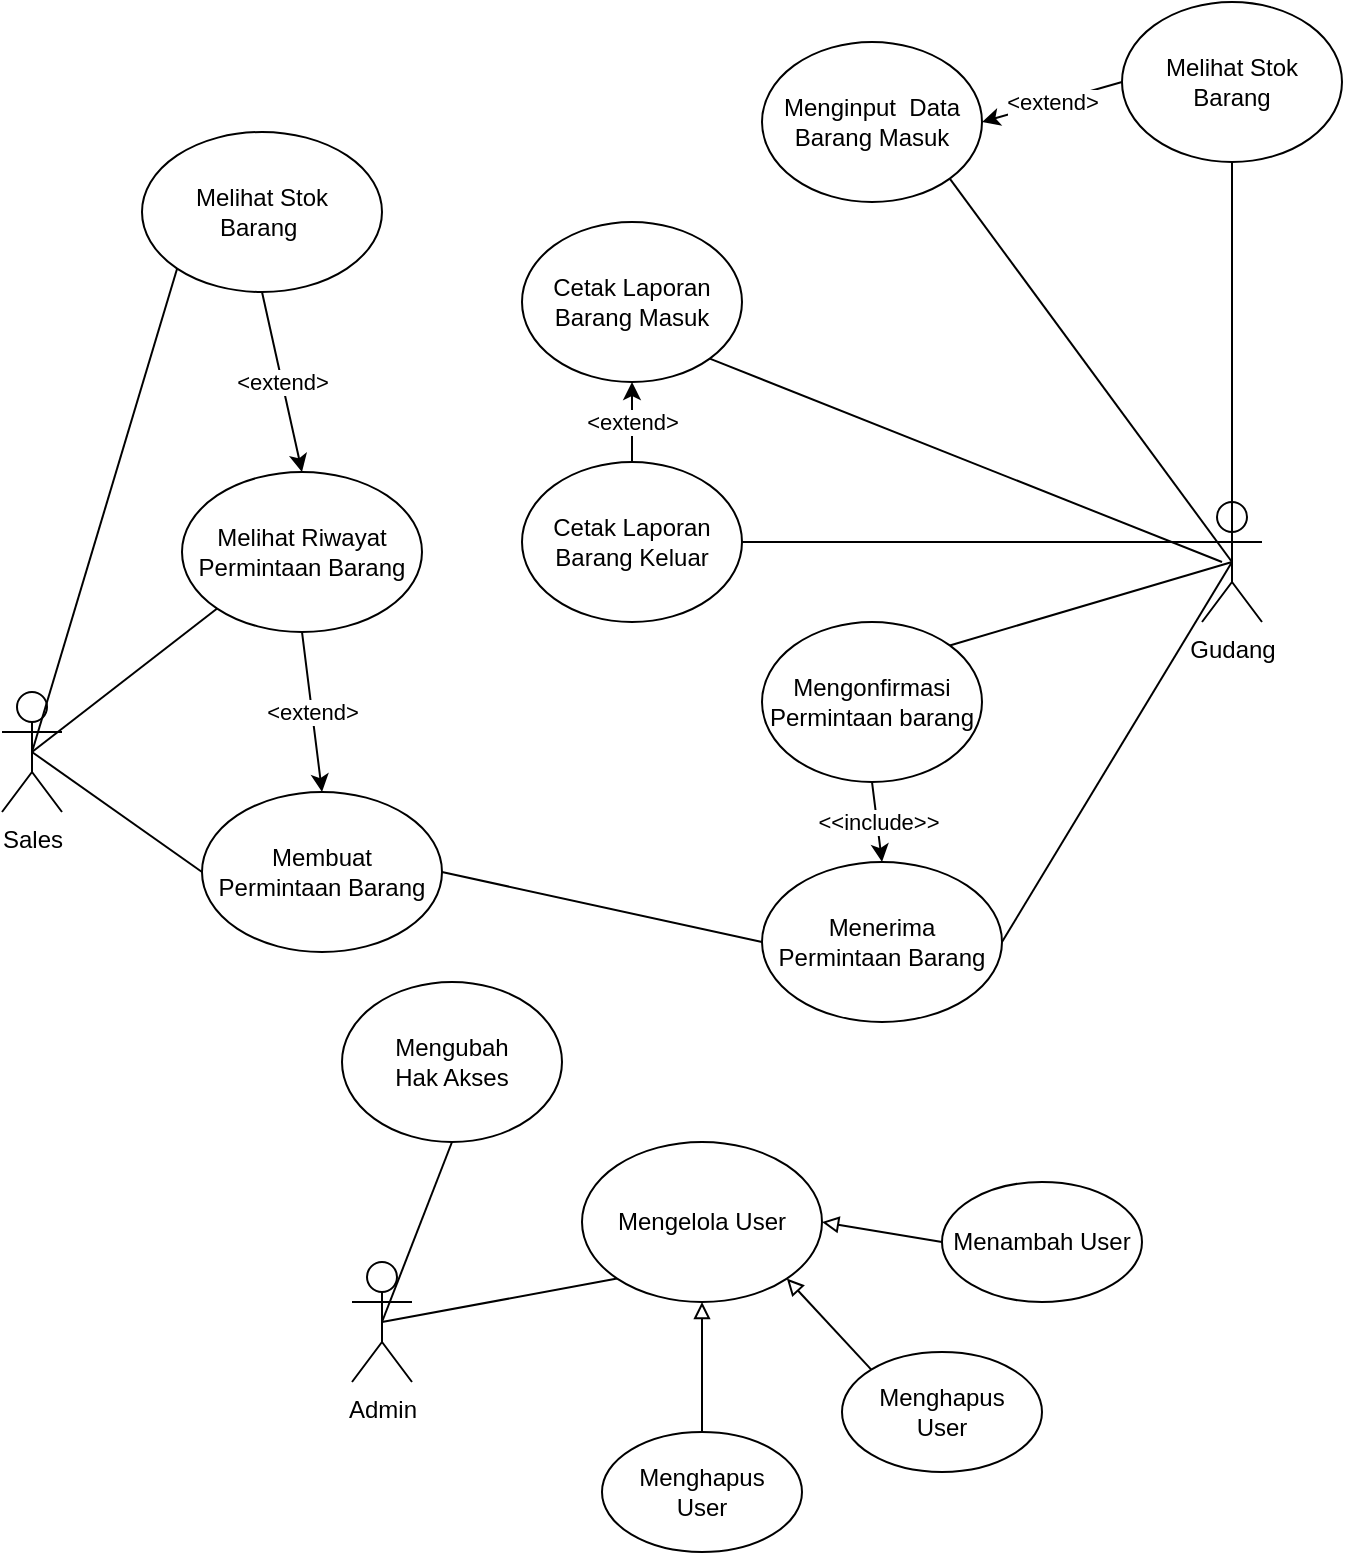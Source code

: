 <mxfile version="20.4.0" type="github">
  <diagram id="kxwwjnZhEfSy221t1gbS" name="Page-1">
    <mxGraphModel dx="1134" dy="629" grid="1" gridSize="10" guides="1" tooltips="1" connect="1" arrows="1" fold="1" page="1" pageScale="1" pageWidth="850" pageHeight="1100" math="0" shadow="0">
      <root>
        <mxCell id="0" />
        <mxCell id="1" parent="0" />
        <mxCell id="hreULt6u05wLk5KOpKzd-1" value="Sales" style="shape=umlActor;verticalLabelPosition=bottom;verticalAlign=top;html=1;outlineConnect=0;" parent="1" vertex="1">
          <mxGeometry x="90" y="490" width="30" height="60" as="geometry" />
        </mxCell>
        <mxCell id="hreULt6u05wLk5KOpKzd-2" value="Gudang" style="shape=umlActor;verticalLabelPosition=bottom;verticalAlign=top;html=1;outlineConnect=0;" parent="1" vertex="1">
          <mxGeometry x="690" y="395" width="30" height="60" as="geometry" />
        </mxCell>
        <mxCell id="hreULt6u05wLk5KOpKzd-3" value="Membuat &lt;br&gt;Permintaan Barang" style="ellipse;whiteSpace=wrap;html=1;" parent="1" vertex="1">
          <mxGeometry x="190" y="540" width="120" height="80" as="geometry" />
        </mxCell>
        <mxCell id="hreULt6u05wLk5KOpKzd-4" value="Melihat Riwayat Permintaan Barang" style="ellipse;whiteSpace=wrap;html=1;" parent="1" vertex="1">
          <mxGeometry x="180" y="380" width="120" height="80" as="geometry" />
        </mxCell>
        <mxCell id="hreULt6u05wLk5KOpKzd-6" value="" style="endArrow=none;html=1;rounded=0;exitX=0.5;exitY=0.5;exitDx=0;exitDy=0;exitPerimeter=0;entryX=0;entryY=0.5;entryDx=0;entryDy=0;" parent="1" source="hreULt6u05wLk5KOpKzd-1" target="hreULt6u05wLk5KOpKzd-3" edge="1">
          <mxGeometry width="50" height="50" relative="1" as="geometry">
            <mxPoint x="440" y="500" as="sourcePoint" />
            <mxPoint x="490" y="450" as="targetPoint" />
          </mxGeometry>
        </mxCell>
        <mxCell id="hreULt6u05wLk5KOpKzd-7" value="&amp;lt;extend&amp;gt;" style="endArrow=none;html=1;rounded=0;entryX=0.5;entryY=1;entryDx=0;entryDy=0;exitX=0.5;exitY=0;exitDx=0;exitDy=0;startArrow=classic;startFill=1;" parent="1" source="hreULt6u05wLk5KOpKzd-3" target="hreULt6u05wLk5KOpKzd-4" edge="1">
          <mxGeometry width="50" height="50" relative="1" as="geometry">
            <mxPoint x="440" y="500" as="sourcePoint" />
            <mxPoint x="490" y="450" as="targetPoint" />
          </mxGeometry>
        </mxCell>
        <mxCell id="hreULt6u05wLk5KOpKzd-8" value="Admin" style="shape=umlActor;verticalLabelPosition=bottom;verticalAlign=top;html=1;outlineConnect=0;" parent="1" vertex="1">
          <mxGeometry x="265" y="775" width="30" height="60" as="geometry" />
        </mxCell>
        <mxCell id="hreULt6u05wLk5KOpKzd-11" value="Mengubah &lt;br&gt;Hak Akses" style="ellipse;whiteSpace=wrap;html=1;" parent="1" vertex="1">
          <mxGeometry x="260" y="635" width="110" height="80" as="geometry" />
        </mxCell>
        <mxCell id="hreULt6u05wLk5KOpKzd-12" value="Menambah User" style="ellipse;whiteSpace=wrap;html=1;" parent="1" vertex="1">
          <mxGeometry x="560" y="735" width="100" height="60" as="geometry" />
        </mxCell>
        <mxCell id="hreULt6u05wLk5KOpKzd-13" value="Menghapus &lt;br&gt;User" style="ellipse;whiteSpace=wrap;html=1;" parent="1" vertex="1">
          <mxGeometry x="510" y="820" width="100" height="60" as="geometry" />
        </mxCell>
        <mxCell id="hreULt6u05wLk5KOpKzd-14" value="Mengelola User" style="ellipse;whiteSpace=wrap;html=1;" parent="1" vertex="1">
          <mxGeometry x="380" y="715" width="120" height="80" as="geometry" />
        </mxCell>
        <mxCell id="hreULt6u05wLk5KOpKzd-15" value="" style="endArrow=block;html=1;rounded=0;exitX=0;exitY=0.5;exitDx=0;exitDy=0;entryX=1;entryY=0.5;entryDx=0;entryDy=0;endFill=0;" parent="1" source="hreULt6u05wLk5KOpKzd-12" target="hreULt6u05wLk5KOpKzd-14" edge="1">
          <mxGeometry width="50" height="50" relative="1" as="geometry">
            <mxPoint x="310" y="675" as="sourcePoint" />
            <mxPoint x="360" y="625" as="targetPoint" />
          </mxGeometry>
        </mxCell>
        <mxCell id="hreULt6u05wLk5KOpKzd-18" value="" style="endArrow=block;html=1;rounded=0;exitX=0;exitY=0;exitDx=0;exitDy=0;entryX=1;entryY=1;entryDx=0;entryDy=0;endFill=0;" parent="1" source="hreULt6u05wLk5KOpKzd-13" target="hreULt6u05wLk5KOpKzd-14" edge="1">
          <mxGeometry width="50" height="50" relative="1" as="geometry">
            <mxPoint x="600" y="765" as="sourcePoint" />
            <mxPoint x="510" y="765" as="targetPoint" />
          </mxGeometry>
        </mxCell>
        <mxCell id="hreULt6u05wLk5KOpKzd-19" value="" style="endArrow=none;html=1;rounded=0;exitX=0.5;exitY=0.5;exitDx=0;exitDy=0;exitPerimeter=0;entryX=0.5;entryY=1;entryDx=0;entryDy=0;" parent="1" source="hreULt6u05wLk5KOpKzd-8" target="hreULt6u05wLk5KOpKzd-11" edge="1">
          <mxGeometry width="50" height="50" relative="1" as="geometry">
            <mxPoint x="-70" y="625" as="sourcePoint" />
            <mxPoint x="42.574" y="563.284" as="targetPoint" />
          </mxGeometry>
        </mxCell>
        <mxCell id="hreULt6u05wLk5KOpKzd-20" value="Menghapus &lt;br&gt;User" style="ellipse;whiteSpace=wrap;html=1;" parent="1" vertex="1">
          <mxGeometry x="390" y="860" width="100" height="60" as="geometry" />
        </mxCell>
        <mxCell id="hreULt6u05wLk5KOpKzd-21" value="" style="endArrow=block;html=1;rounded=0;exitX=0.5;exitY=0;exitDx=0;exitDy=0;entryX=0.5;entryY=1;entryDx=0;entryDy=0;endFill=0;" parent="1" source="hreULt6u05wLk5KOpKzd-20" target="hreULt6u05wLk5KOpKzd-14" edge="1">
          <mxGeometry width="50" height="50" relative="1" as="geometry">
            <mxPoint x="570" y="855" as="sourcePoint" />
            <mxPoint x="492.426" y="793.284" as="targetPoint" />
          </mxGeometry>
        </mxCell>
        <mxCell id="hreULt6u05wLk5KOpKzd-22" value="" style="endArrow=none;html=1;rounded=0;exitX=0.5;exitY=0.5;exitDx=0;exitDy=0;exitPerimeter=0;entryX=0;entryY=1;entryDx=0;entryDy=0;" parent="1" source="hreULt6u05wLk5KOpKzd-8" target="hreULt6u05wLk5KOpKzd-14" edge="1">
          <mxGeometry width="50" height="50" relative="1" as="geometry">
            <mxPoint x="290" y="785" as="sourcePoint" />
            <mxPoint x="290" y="715" as="targetPoint" />
          </mxGeometry>
        </mxCell>
        <mxCell id="hreULt6u05wLk5KOpKzd-23" value="Menginput&amp;nbsp; Data Barang Masuk" style="ellipse;whiteSpace=wrap;html=1;" parent="1" vertex="1">
          <mxGeometry x="470" y="165" width="110" height="80" as="geometry" />
        </mxCell>
        <mxCell id="hreULt6u05wLk5KOpKzd-24" value="Melihat Stok &lt;br&gt;Barang" style="ellipse;whiteSpace=wrap;html=1;" parent="1" vertex="1">
          <mxGeometry x="650" y="145" width="110" height="80" as="geometry" />
        </mxCell>
        <mxCell id="hreULt6u05wLk5KOpKzd-25" value="Cetak Laporan Barang Keluar" style="ellipse;whiteSpace=wrap;html=1;" parent="1" vertex="1">
          <mxGeometry x="350" y="375" width="110" height="80" as="geometry" />
        </mxCell>
        <mxCell id="hreULt6u05wLk5KOpKzd-26" value="Mengonfirmasi Permintaan barang" style="ellipse;whiteSpace=wrap;html=1;" parent="1" vertex="1">
          <mxGeometry x="470" y="455" width="110" height="80" as="geometry" />
        </mxCell>
        <mxCell id="hreULt6u05wLk5KOpKzd-27" value="&amp;lt;extend&amp;gt;" style="endArrow=none;html=1;rounded=0;entryX=0;entryY=0.5;entryDx=0;entryDy=0;exitX=1;exitY=0.5;exitDx=0;exitDy=0;startArrow=classic;startFill=1;" parent="1" source="hreULt6u05wLk5KOpKzd-23" target="hreULt6u05wLk5KOpKzd-24" edge="1">
          <mxGeometry width="50" height="50" relative="1" as="geometry">
            <mxPoint x="170" y="385" as="sourcePoint" />
            <mxPoint x="180" y="325" as="targetPoint" />
          </mxGeometry>
        </mxCell>
        <mxCell id="hreULt6u05wLk5KOpKzd-28" value="Cetak Laporan Barang Masuk" style="ellipse;whiteSpace=wrap;html=1;" parent="1" vertex="1">
          <mxGeometry x="350" y="255" width="110" height="80" as="geometry" />
        </mxCell>
        <mxCell id="hreULt6u05wLk5KOpKzd-30" value="" style="endArrow=none;html=1;rounded=0;exitX=0.5;exitY=0.5;exitDx=0;exitDy=0;exitPerimeter=0;entryX=0.5;entryY=1;entryDx=0;entryDy=0;" parent="1" source="hreULt6u05wLk5KOpKzd-2" target="hreULt6u05wLk5KOpKzd-24" edge="1">
          <mxGeometry width="50" height="50" relative="1" as="geometry">
            <mxPoint x="305" y="765" as="sourcePoint" />
            <mxPoint x="325" y="685" as="targetPoint" />
          </mxGeometry>
        </mxCell>
        <mxCell id="hreULt6u05wLk5KOpKzd-31" value="" style="endArrow=none;html=1;rounded=0;entryX=0.5;entryY=0.5;entryDx=0;entryDy=0;entryPerimeter=0;exitX=1;exitY=0;exitDx=0;exitDy=0;" parent="1" source="hreULt6u05wLk5KOpKzd-26" target="hreULt6u05wLk5KOpKzd-2" edge="1">
          <mxGeometry width="50" height="50" relative="1" as="geometry">
            <mxPoint x="630" y="545" as="sourcePoint" />
            <mxPoint x="680" y="495" as="targetPoint" />
          </mxGeometry>
        </mxCell>
        <mxCell id="hreULt6u05wLk5KOpKzd-33" value="" style="endArrow=none;html=1;rounded=0;entryX=1;entryY=1;entryDx=0;entryDy=0;exitX=0.5;exitY=0.5;exitDx=0;exitDy=0;exitPerimeter=0;" parent="1" source="hreULt6u05wLk5KOpKzd-2" target="hreULt6u05wLk5KOpKzd-23" edge="1">
          <mxGeometry width="50" height="50" relative="1" as="geometry">
            <mxPoint x="700" y="435" as="sourcePoint" />
            <mxPoint x="645" y="265" as="targetPoint" />
          </mxGeometry>
        </mxCell>
        <mxCell id="hreULt6u05wLk5KOpKzd-35" value="" style="endArrow=none;html=1;rounded=0;exitX=0.5;exitY=0.5;exitDx=0;exitDy=0;exitPerimeter=0;entryX=0;entryY=1;entryDx=0;entryDy=0;" parent="1" source="hreULt6u05wLk5KOpKzd-1" target="hreULt6u05wLk5KOpKzd-4" edge="1">
          <mxGeometry width="50" height="50" relative="1" as="geometry">
            <mxPoint x="115" y="530" as="sourcePoint" />
            <mxPoint x="237.574" y="528.284" as="targetPoint" />
          </mxGeometry>
        </mxCell>
        <mxCell id="hreULt6u05wLk5KOpKzd-36" value="Menerima&lt;br&gt;Permintaan Barang" style="ellipse;whiteSpace=wrap;html=1;" parent="1" vertex="1">
          <mxGeometry x="470" y="575" width="120" height="80" as="geometry" />
        </mxCell>
        <mxCell id="hreULt6u05wLk5KOpKzd-38" value="" style="endArrow=none;html=1;rounded=0;exitX=0.5;exitY=0.5;exitDx=0;exitDy=0;exitPerimeter=0;entryX=1;entryY=0.5;entryDx=0;entryDy=0;" parent="1" source="hreULt6u05wLk5KOpKzd-2" target="hreULt6u05wLk5KOpKzd-36" edge="1">
          <mxGeometry width="50" height="50" relative="1" as="geometry">
            <mxPoint x="715" y="435" as="sourcePoint" />
            <mxPoint x="540" y="445" as="targetPoint" />
          </mxGeometry>
        </mxCell>
        <mxCell id="hreULt6u05wLk5KOpKzd-39" value="" style="endArrow=none;html=1;rounded=0;exitX=1;exitY=0.5;exitDx=0;exitDy=0;entryX=0;entryY=0.5;entryDx=0;entryDy=0;" parent="1" target="hreULt6u05wLk5KOpKzd-36" edge="1" source="hreULt6u05wLk5KOpKzd-3">
          <mxGeometry width="50" height="50" relative="1" as="geometry">
            <mxPoint x="260" y="565" as="sourcePoint" />
            <mxPoint x="540" y="455" as="targetPoint" />
          </mxGeometry>
        </mxCell>
        <mxCell id="hreULt6u05wLk5KOpKzd-40" value="&amp;lt;&amp;lt;include&amp;gt;&amp;gt;" style="endArrow=none;html=1;rounded=0;entryX=0.5;entryY=1;entryDx=0;entryDy=0;exitX=0.5;exitY=0;exitDx=0;exitDy=0;startArrow=classic;startFill=1;" parent="1" source="hreULt6u05wLk5KOpKzd-36" target="hreULt6u05wLk5KOpKzd-26" edge="1">
          <mxGeometry width="50" height="50" relative="1" as="geometry">
            <mxPoint x="536.109" y="583.284" as="sourcePoint" />
            <mxPoint x="423.891" y="556.716" as="targetPoint" />
          </mxGeometry>
        </mxCell>
        <mxCell id="hreULt6u05wLk5KOpKzd-41" value="&amp;lt;extend&amp;gt;" style="endArrow=classic;html=1;rounded=0;entryX=0.5;entryY=1;entryDx=0;entryDy=0;exitX=0.5;exitY=0;exitDx=0;exitDy=0;startArrow=none;startFill=0;endFill=1;" parent="1" edge="1" target="hreULt6u05wLk5KOpKzd-28" source="hreULt6u05wLk5KOpKzd-25">
          <mxGeometry width="50" height="50" relative="1" as="geometry">
            <mxPoint x="334" y="365" as="sourcePoint" />
            <mxPoint x="334" y="315" as="targetPoint" />
          </mxGeometry>
        </mxCell>
        <mxCell id="ey4v1inMysf7_5dldKkN-1" value="" style="endArrow=none;html=1;rounded=0;entryX=1;entryY=0.5;entryDx=0;entryDy=0;exitX=0;exitY=0.333;exitDx=0;exitDy=0;exitPerimeter=0;" edge="1" parent="1" source="hreULt6u05wLk5KOpKzd-2" target="hreULt6u05wLk5KOpKzd-25">
          <mxGeometry width="50" height="50" relative="1" as="geometry">
            <mxPoint x="650" y="415" as="sourcePoint" />
            <mxPoint x="573.891" y="243.284" as="targetPoint" />
          </mxGeometry>
        </mxCell>
        <mxCell id="ey4v1inMysf7_5dldKkN-2" value="" style="endArrow=none;html=1;rounded=0;entryX=1;entryY=1;entryDx=0;entryDy=0;exitX=0;exitY=0.333;exitDx=0;exitDy=0;exitPerimeter=0;" edge="1" parent="1" target="hreULt6u05wLk5KOpKzd-28">
          <mxGeometry width="50" height="50" relative="1" as="geometry">
            <mxPoint x="700" y="425" as="sourcePoint" />
            <mxPoint x="470" y="425" as="targetPoint" />
          </mxGeometry>
        </mxCell>
        <mxCell id="ey4v1inMysf7_5dldKkN-3" value="Melihat Stok&lt;br&gt;Barang&amp;nbsp;" style="ellipse;whiteSpace=wrap;html=1;" vertex="1" parent="1">
          <mxGeometry x="160" y="210" width="120" height="80" as="geometry" />
        </mxCell>
        <mxCell id="ey4v1inMysf7_5dldKkN-4" value="" style="endArrow=none;html=1;rounded=0;exitX=0.5;exitY=0.5;exitDx=0;exitDy=0;exitPerimeter=0;entryX=0;entryY=1;entryDx=0;entryDy=0;" edge="1" parent="1" source="hreULt6u05wLk5KOpKzd-1" target="ey4v1inMysf7_5dldKkN-3">
          <mxGeometry width="50" height="50" relative="1" as="geometry">
            <mxPoint x="115" y="530" as="sourcePoint" />
            <mxPoint x="207.574" y="458.284" as="targetPoint" />
          </mxGeometry>
        </mxCell>
        <mxCell id="ey4v1inMysf7_5dldKkN-5" value="&amp;lt;extend&amp;gt;" style="endArrow=none;html=1;rounded=0;entryX=0.5;entryY=1;entryDx=0;entryDy=0;exitX=0.5;exitY=0;exitDx=0;exitDy=0;startArrow=classic;startFill=1;" edge="1" parent="1" source="hreULt6u05wLk5KOpKzd-4" target="ey4v1inMysf7_5dldKkN-3">
          <mxGeometry width="50" height="50" relative="1" as="geometry">
            <mxPoint x="260" y="550" as="sourcePoint" />
            <mxPoint x="250" y="470" as="targetPoint" />
          </mxGeometry>
        </mxCell>
      </root>
    </mxGraphModel>
  </diagram>
</mxfile>
